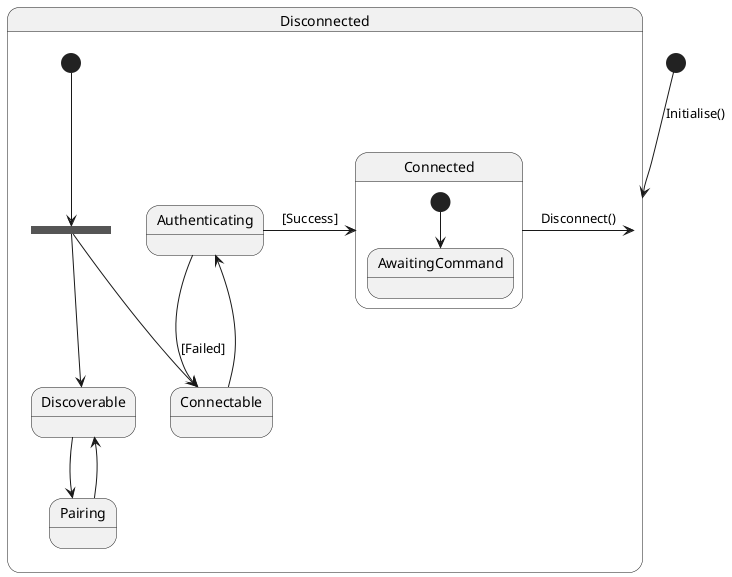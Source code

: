 @startuml BT Receiver


[*] --> Disconnected : Initialise()

state Disconnected  {

    state initialise_fork <<fork>>
    [*] --> initialise_fork
    initialise_fork --> Discoverable
    initialise_fork --> Connectable

    Discoverable --> Pairing
    Pairing --> Discoverable

    Connectable --> Authenticating
    Authenticating --> Connectable : [Failed]
    Authenticating -r-> Connected : [Success]

}

state Connected {
    [*] --> AwaitingCommand

}

Connected -l-> Disconnected : Disconnect()

@enduml